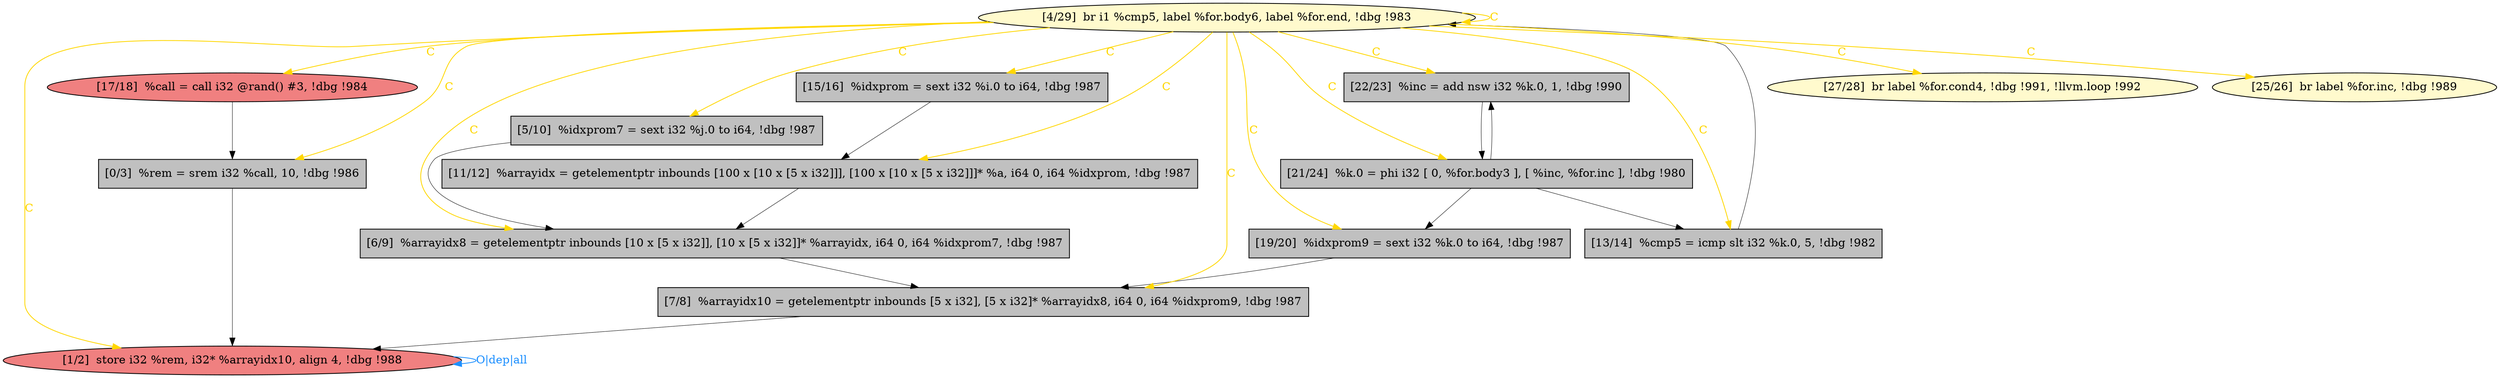 
digraph G {


node365 [fillcolor=grey,label="[5/10]  %idxprom7 = sext i32 %j.0 to i64, !dbg !987",shape=rectangle,style=filled ]
node364 [fillcolor=grey,label="[19/20]  %idxprom9 = sext i32 %k.0 to i64, !dbg !987",shape=rectangle,style=filled ]
node366 [fillcolor=grey,label="[11/12]  %arrayidx = getelementptr inbounds [100 x [10 x [5 x i32]]], [100 x [10 x [5 x i32]]]* %a, i64 0, i64 %idxprom, !dbg !987",shape=rectangle,style=filled ]
node363 [fillcolor=lemonchiffon,label="[27/28]  br label %for.cond4, !dbg !991, !llvm.loop !992",shape=ellipse,style=filled ]
node362 [fillcolor=lemonchiffon,label="[25/26]  br label %for.inc, !dbg !989",shape=ellipse,style=filled ]
node360 [fillcolor=grey,label="[6/9]  %arrayidx8 = getelementptr inbounds [10 x [5 x i32]], [10 x [5 x i32]]* %arrayidx, i64 0, i64 %idxprom7, !dbg !987",shape=rectangle,style=filled ]
node358 [fillcolor=lightcoral,label="[17/18]  %call = call i32 @rand() #3, !dbg !984",shape=ellipse,style=filled ]
node359 [fillcolor=grey,label="[13/14]  %cmp5 = icmp slt i32 %k.0, 5, !dbg !982",shape=rectangle,style=filled ]
node353 [fillcolor=lemonchiffon,label="[4/29]  br i1 %cmp5, label %for.body6, label %for.end, !dbg !983",shape=ellipse,style=filled ]
node352 [fillcolor=grey,label="[0/3]  %rem = srem i32 %call, 10, !dbg !986",shape=rectangle,style=filled ]
node361 [fillcolor=grey,label="[22/23]  %inc = add nsw i32 %k.0, 1, !dbg !990",shape=rectangle,style=filled ]
node355 [fillcolor=grey,label="[21/24]  %k.0 = phi i32 [ 0, %for.body3 ], [ %inc, %for.inc ], !dbg !980",shape=rectangle,style=filled ]
node356 [fillcolor=grey,label="[7/8]  %arrayidx10 = getelementptr inbounds [5 x i32], [5 x i32]* %arrayidx8, i64 0, i64 %idxprom9, !dbg !987",shape=rectangle,style=filled ]
node354 [fillcolor=grey,label="[15/16]  %idxprom = sext i32 %i.0 to i64, !dbg !987",shape=rectangle,style=filled ]
node357 [fillcolor=lightcoral,label="[1/2]  store i32 %rem, i32* %arrayidx10, align 4, !dbg !988",shape=ellipse,style=filled ]

node359->node353 [style=solid,color=black,label="",penwidth=0.5,fontcolor=black ]
node355->node359 [style=solid,color=black,label="",penwidth=0.5,fontcolor=black ]
node361->node355 [style=solid,color=black,label="",penwidth=0.5,fontcolor=black ]
node358->node352 [style=solid,color=black,label="",penwidth=0.5,fontcolor=black ]
node360->node356 [style=solid,color=black,label="",penwidth=0.5,fontcolor=black ]
node354->node366 [style=solid,color=black,label="",penwidth=0.5,fontcolor=black ]
node353->node359 [style=solid,color=gold,label="C",penwidth=1.0,fontcolor=gold ]
node353->node358 [style=solid,color=gold,label="C",penwidth=1.0,fontcolor=gold ]
node353->node352 [style=solid,color=gold,label="C",penwidth=1.0,fontcolor=gold ]
node353->node353 [style=solid,color=gold,label="C",penwidth=1.0,fontcolor=gold ]
node353->node365 [style=solid,color=gold,label="C",penwidth=1.0,fontcolor=gold ]
node353->node357 [style=solid,color=gold,label="C",penwidth=1.0,fontcolor=gold ]
node353->node363 [style=solid,color=gold,label="C",penwidth=1.0,fontcolor=gold ]
node364->node356 [style=solid,color=black,label="",penwidth=0.5,fontcolor=black ]
node356->node357 [style=solid,color=black,label="",penwidth=0.5,fontcolor=black ]
node365->node360 [style=solid,color=black,label="",penwidth=0.5,fontcolor=black ]
node353->node362 [style=solid,color=gold,label="C",penwidth=1.0,fontcolor=gold ]
node353->node361 [style=solid,color=gold,label="C",penwidth=1.0,fontcolor=gold ]
node353->node356 [style=solid,color=gold,label="C",penwidth=1.0,fontcolor=gold ]
node353->node355 [style=solid,color=gold,label="C",penwidth=1.0,fontcolor=gold ]
node353->node360 [style=solid,color=gold,label="C",penwidth=1.0,fontcolor=gold ]
node366->node360 [style=solid,color=black,label="",penwidth=0.5,fontcolor=black ]
node357->node357 [style=solid,color=dodgerblue,label="O|dep|all",penwidth=1.0,fontcolor=dodgerblue ]
node355->node364 [style=solid,color=black,label="",penwidth=0.5,fontcolor=black ]
node355->node361 [style=solid,color=black,label="",penwidth=0.5,fontcolor=black ]
node353->node354 [style=solid,color=gold,label="C",penwidth=1.0,fontcolor=gold ]
node352->node357 [style=solid,color=black,label="",penwidth=0.5,fontcolor=black ]
node353->node366 [style=solid,color=gold,label="C",penwidth=1.0,fontcolor=gold ]
node353->node364 [style=solid,color=gold,label="C",penwidth=1.0,fontcolor=gold ]


}
